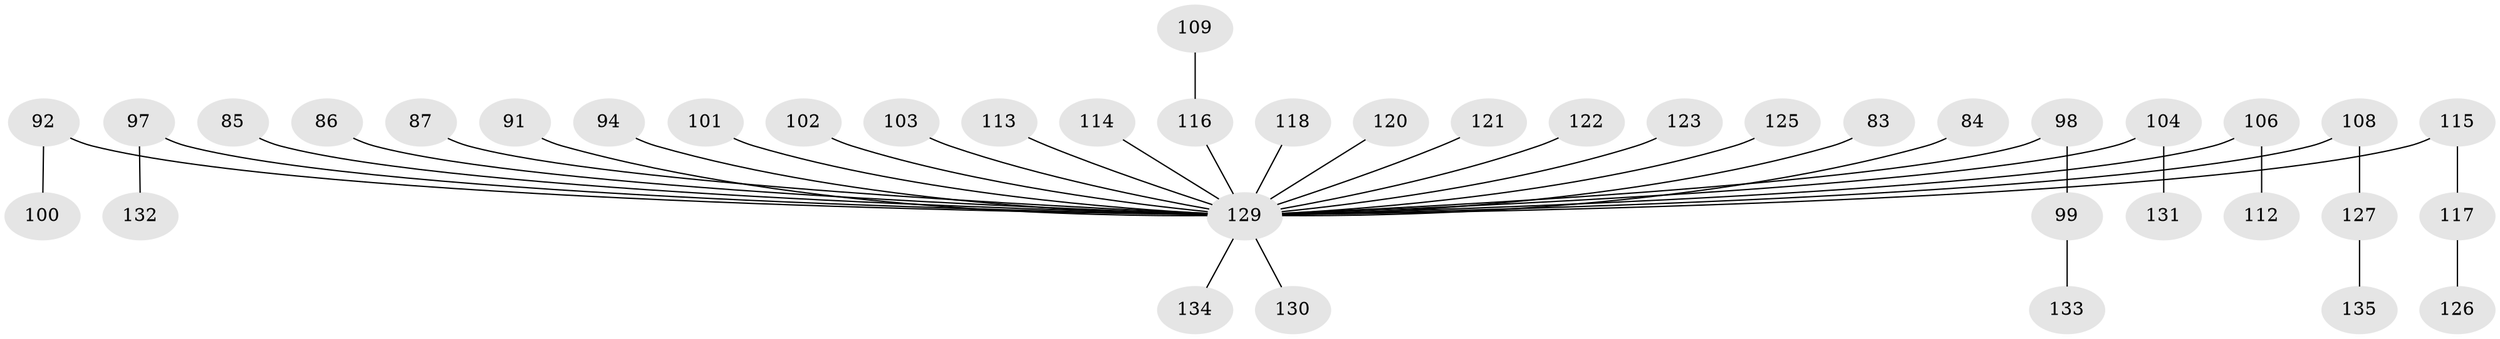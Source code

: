 // original degree distribution, {3: 0.14074074074074075, 4: 0.05925925925925926, 8: 0.007407407407407408, 2: 0.28888888888888886, 5: 0.037037037037037035, 1: 0.45925925925925926, 6: 0.007407407407407408}
// Generated by graph-tools (version 1.1) at 2025/55/03/04/25 21:55:47]
// undirected, 40 vertices, 39 edges
graph export_dot {
graph [start="1"]
  node [color=gray90,style=filled];
  83;
  84;
  85;
  86;
  87;
  91;
  92;
  94;
  97;
  98;
  99;
  100;
  101;
  102;
  103;
  104;
  106 [super="+49+95"];
  108 [super="+35+68+70"];
  109;
  112;
  113;
  114;
  115;
  116 [super="+80"];
  117;
  118;
  120;
  121;
  122;
  123;
  125;
  126;
  127;
  129 [super="+31+128+67+71+74+124+75+76+88+96+77+110+111+90+78+79+82"];
  130;
  131;
  132;
  133;
  134;
  135;
  83 -- 129;
  84 -- 129;
  85 -- 129;
  86 -- 129;
  87 -- 129;
  91 -- 129;
  92 -- 100;
  92 -- 129;
  94 -- 129;
  97 -- 132;
  97 -- 129;
  98 -- 99;
  98 -- 129;
  99 -- 133;
  101 -- 129;
  102 -- 129;
  103 -- 129;
  104 -- 131;
  104 -- 129;
  106 -- 112;
  106 -- 129;
  108 -- 127;
  108 -- 129;
  109 -- 116;
  113 -- 129;
  114 -- 129;
  115 -- 117;
  115 -- 129;
  116 -- 129;
  117 -- 126;
  118 -- 129;
  120 -- 129;
  121 -- 129;
  122 -- 129;
  123 -- 129;
  125 -- 129;
  127 -- 135;
  129 -- 134;
  129 -- 130;
}

